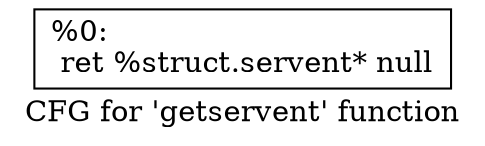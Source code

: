 digraph "CFG for 'getservent' function" {
	label="CFG for 'getservent' function";

	Node0x1f51b50 [shape=record,label="{%0:\l  ret %struct.servent* null\l}"];
}
